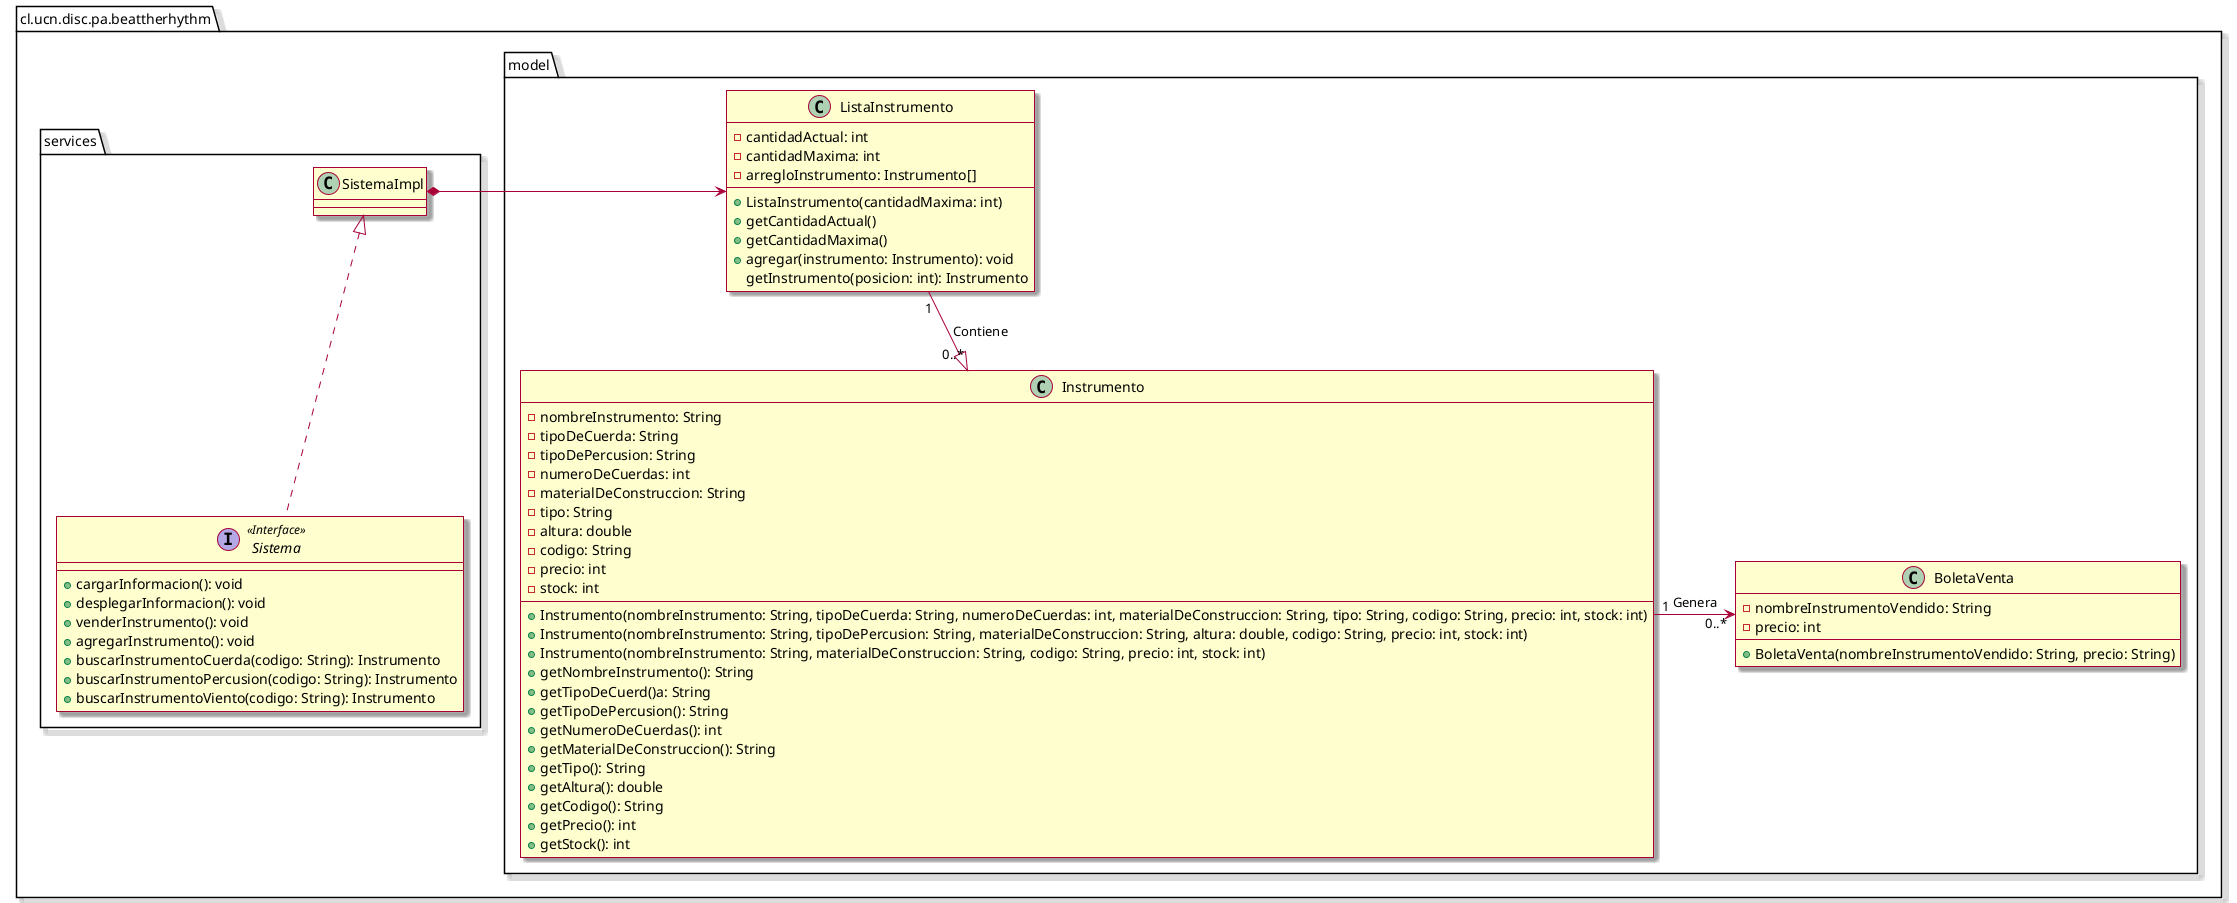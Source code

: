 @startuml
set separator none
!pragma useIntermediatePackages false
skin rose
package cl.ucn.disc.pa.beattherhythm{
    package model{
        class ListaInstrumento{
            -cantidadActual: int
            -cantidadMaxima: int
            -arregloInstrumento: Instrumento[]
            +ListaInstrumento(cantidadMaxima: int)
            +getCantidadActual()
            +getCantidadMaxima()
            +agregar(instrumento: Instrumento): void
            getInstrumento(posicion: int): Instrumento
        }
        class Instrumento{
            -nombreInstrumento: String
            -tipoDeCuerda: String
            -tipoDePercusion: String
            -numeroDeCuerdas: int
            -materialDeConstruccion: String
            -tipo: String
            -altura: double
            -codigo: String
            -precio: int
            -stock: int
            +Instrumento(nombreInstrumento: String, tipoDeCuerda: String, numeroDeCuerdas: int, materialDeConstruccion: String, tipo: String, codigo: String, precio: int, stock: int)
            +Instrumento(nombreInstrumento: String, tipoDePercusion: String, materialDeConstruccion: String, altura: double, codigo: String, precio: int, stock: int)
            +Instrumento(nombreInstrumento: String, materialDeConstruccion: String, codigo: String, precio: int, stock: int)
            +getNombreInstrumento(): String
            +getTipoDeCuerd()a: String
            +getTipoDePercusion(): String
            +getNumeroDeCuerdas(): int
            +getMaterialDeConstruccion(): String
            +getTipo(): String
            +getAltura(): double
            +getCodigo(): String
            +getPrecio(): int
            +getStock(): int
        }

        class BoletaVenta{
        -nombreInstrumentoVendido: String
        -precio: int
        +BoletaVenta(nombreInstrumentoVendido: String, precio: String)
        }
    }
    package services{
        interface Sistema <<Interface>>{
            +cargarInformacion(): void
            +desplegarInformacion(): void
            +venderInstrumento(): void
            +agregarInstrumento(): void
            +buscarInstrumentoCuerda(codigo: String): Instrumento
            +buscarInstrumentoPercusion(codigo: String): Instrumento
            +buscarInstrumentoViento(codigo: String): Instrumento
        }
        class SistemaImpl{
        }
    }
}
SistemaImpl *-> ListaInstrumento
ListaInstrumento "1"--|>"0..*" Instrumento: Contiene
Instrumento "1"-> "0..*"BoletaVenta: Genera
SistemaImpl <|.. Sistema
@enduml
